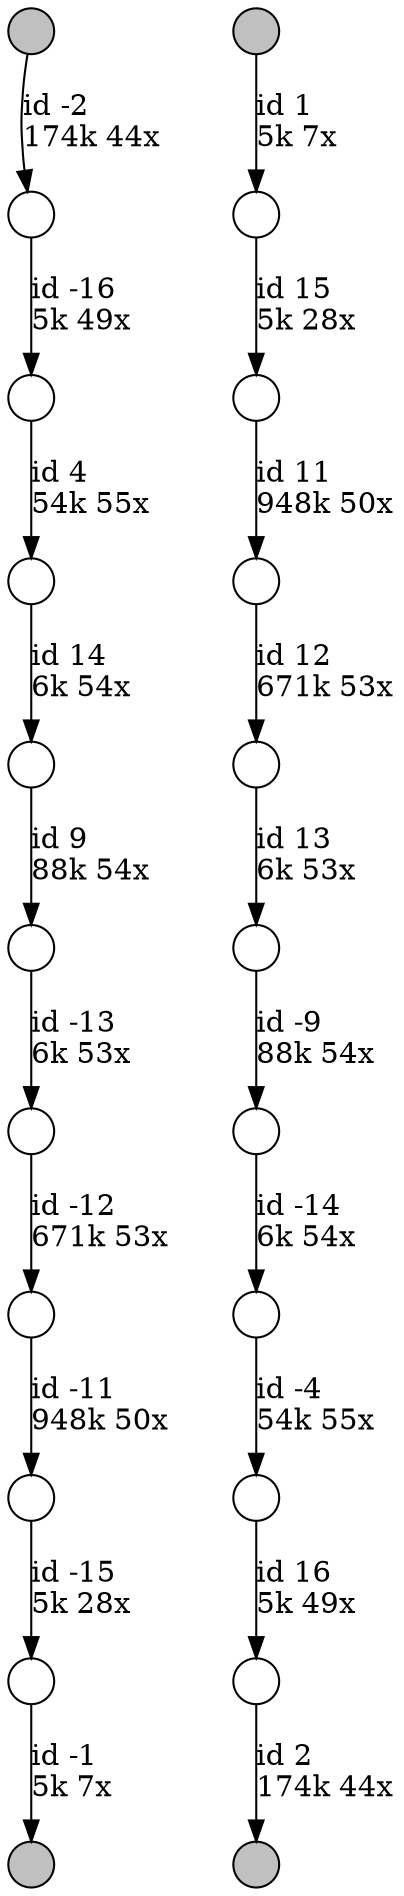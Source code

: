 digraph {
nodesep = 0.5;
node [shape = circle, label = "", height = 0.3];
"0" [style = "filled", fillcolor = "grey"];
"1" [style = "filled", fillcolor = "grey"];
"2" [style = "filled", fillcolor = "grey"];
"3" [style = "filled", fillcolor = "grey"];
"5" -> "4" [label = "id -16\l5k 49x", color = "black"] ;
"7" -> "6" [label = "id -15\l5k 28x", color = "black"] ;
"9" -> "8" [label = "id 15\l5k 28x", color = "black"] ;
"11" -> "10" [label = "id -14\l6k 54x", color = "black"] ;
"13" -> "12" [label = "id 14\l6k 54x", color = "black"] ;
"15" -> "14" [label = "id -13\l6k 53x", color = "black"] ;
"17" -> "16" [label = "id 13\l6k 53x", color = "black"] ;
"18" -> "17" [label = "id 12\l671k 53x", color = "black"] ;
"1" -> "5" [label = "id -2\l174k 44x", color = "black"] ;
"10" -> "19" [label = "id -4\l54k 55x", color = "black"] ;
"4" -> "13" [label = "id 4\l54k 55x", color = "black"] ;
"16" -> "11" [label = "id -9\l88k 54x", color = "black"] ;
"14" -> "20" [label = "id -12\l671k 53x", color = "black"] ;
"2" -> "9" [label = "id 1\l5k 7x", color = "black"] ;
"21" -> "3" [label = "id 2\l174k 44x", color = "black"] ;
"8" -> "18" [label = "id 11\l948k 50x", color = "black"] ;
"12" -> "15" [label = "id 9\l88k 54x", color = "black"] ;
"6" -> "0" [label = "id -1\l5k 7x", color = "black"] ;
"19" -> "21" [label = "id 16\l5k 49x", color = "black"] ;
"20" -> "7" [label = "id -11\l948k 50x", color = "black"] ;
}
